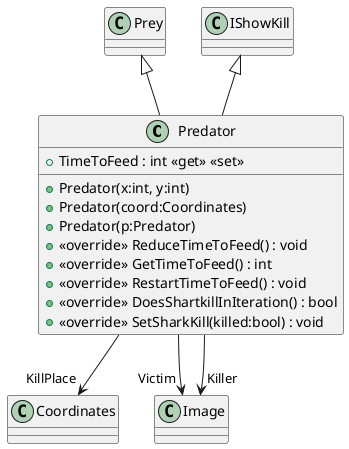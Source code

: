 @startuml
class Predator {
    + Predator(x:int, y:int)
    + Predator(coord:Coordinates)
    + Predator(p:Predator)
    + TimeToFeed : int <<get>> <<set>>
    + <<override>> ReduceTimeToFeed() : void
    + <<override>> GetTimeToFeed() : int
    + <<override>> RestartTimeToFeed() : void
    + <<override>> DoesShartkillInIteration() : bool
    + <<override>> SetSharkKill(killed:bool) : void
}
Prey <|-- Predator
IShowKill <|-- Predator
Predator --> "KillPlace" Coordinates
Predator --> "Victim" Image
Predator --> "Killer" Image
@enduml

